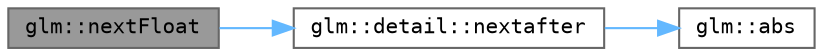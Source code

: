 digraph "glm::nextFloat"
{
 // LATEX_PDF_SIZE
  bgcolor="transparent";
  edge [fontname=Terminal,fontsize=10,labelfontname=Helvetica,labelfontsize=10];
  node [fontname=Terminal,fontsize=10,shape=box,height=0.2,width=0.4];
  rankdir="LR";
  Node1 [label="glm::nextFloat",height=0.2,width=0.4,color="gray40", fillcolor="grey60", style="filled", fontcolor="black",tooltip=" "];
  Node1 -> Node2 [color="steelblue1",style="solid"];
  Node2 [label="glm::detail::nextafter",height=0.2,width=0.4,color="grey40", fillcolor="white", style="filled",URL="$namespaceglm_1_1detail.html#a3c14f8400407e8b4cff5be12ceef2c1e",tooltip=" "];
  Node2 -> Node3 [color="steelblue1",style="solid"];
  Node3 [label="glm::abs",height=0.2,width=0.4,color="grey40", fillcolor="white", style="filled",URL="$group__core__func__common.html#ga439e60a72eadecfeda2df5449c613a64",tooltip=" "];
}
